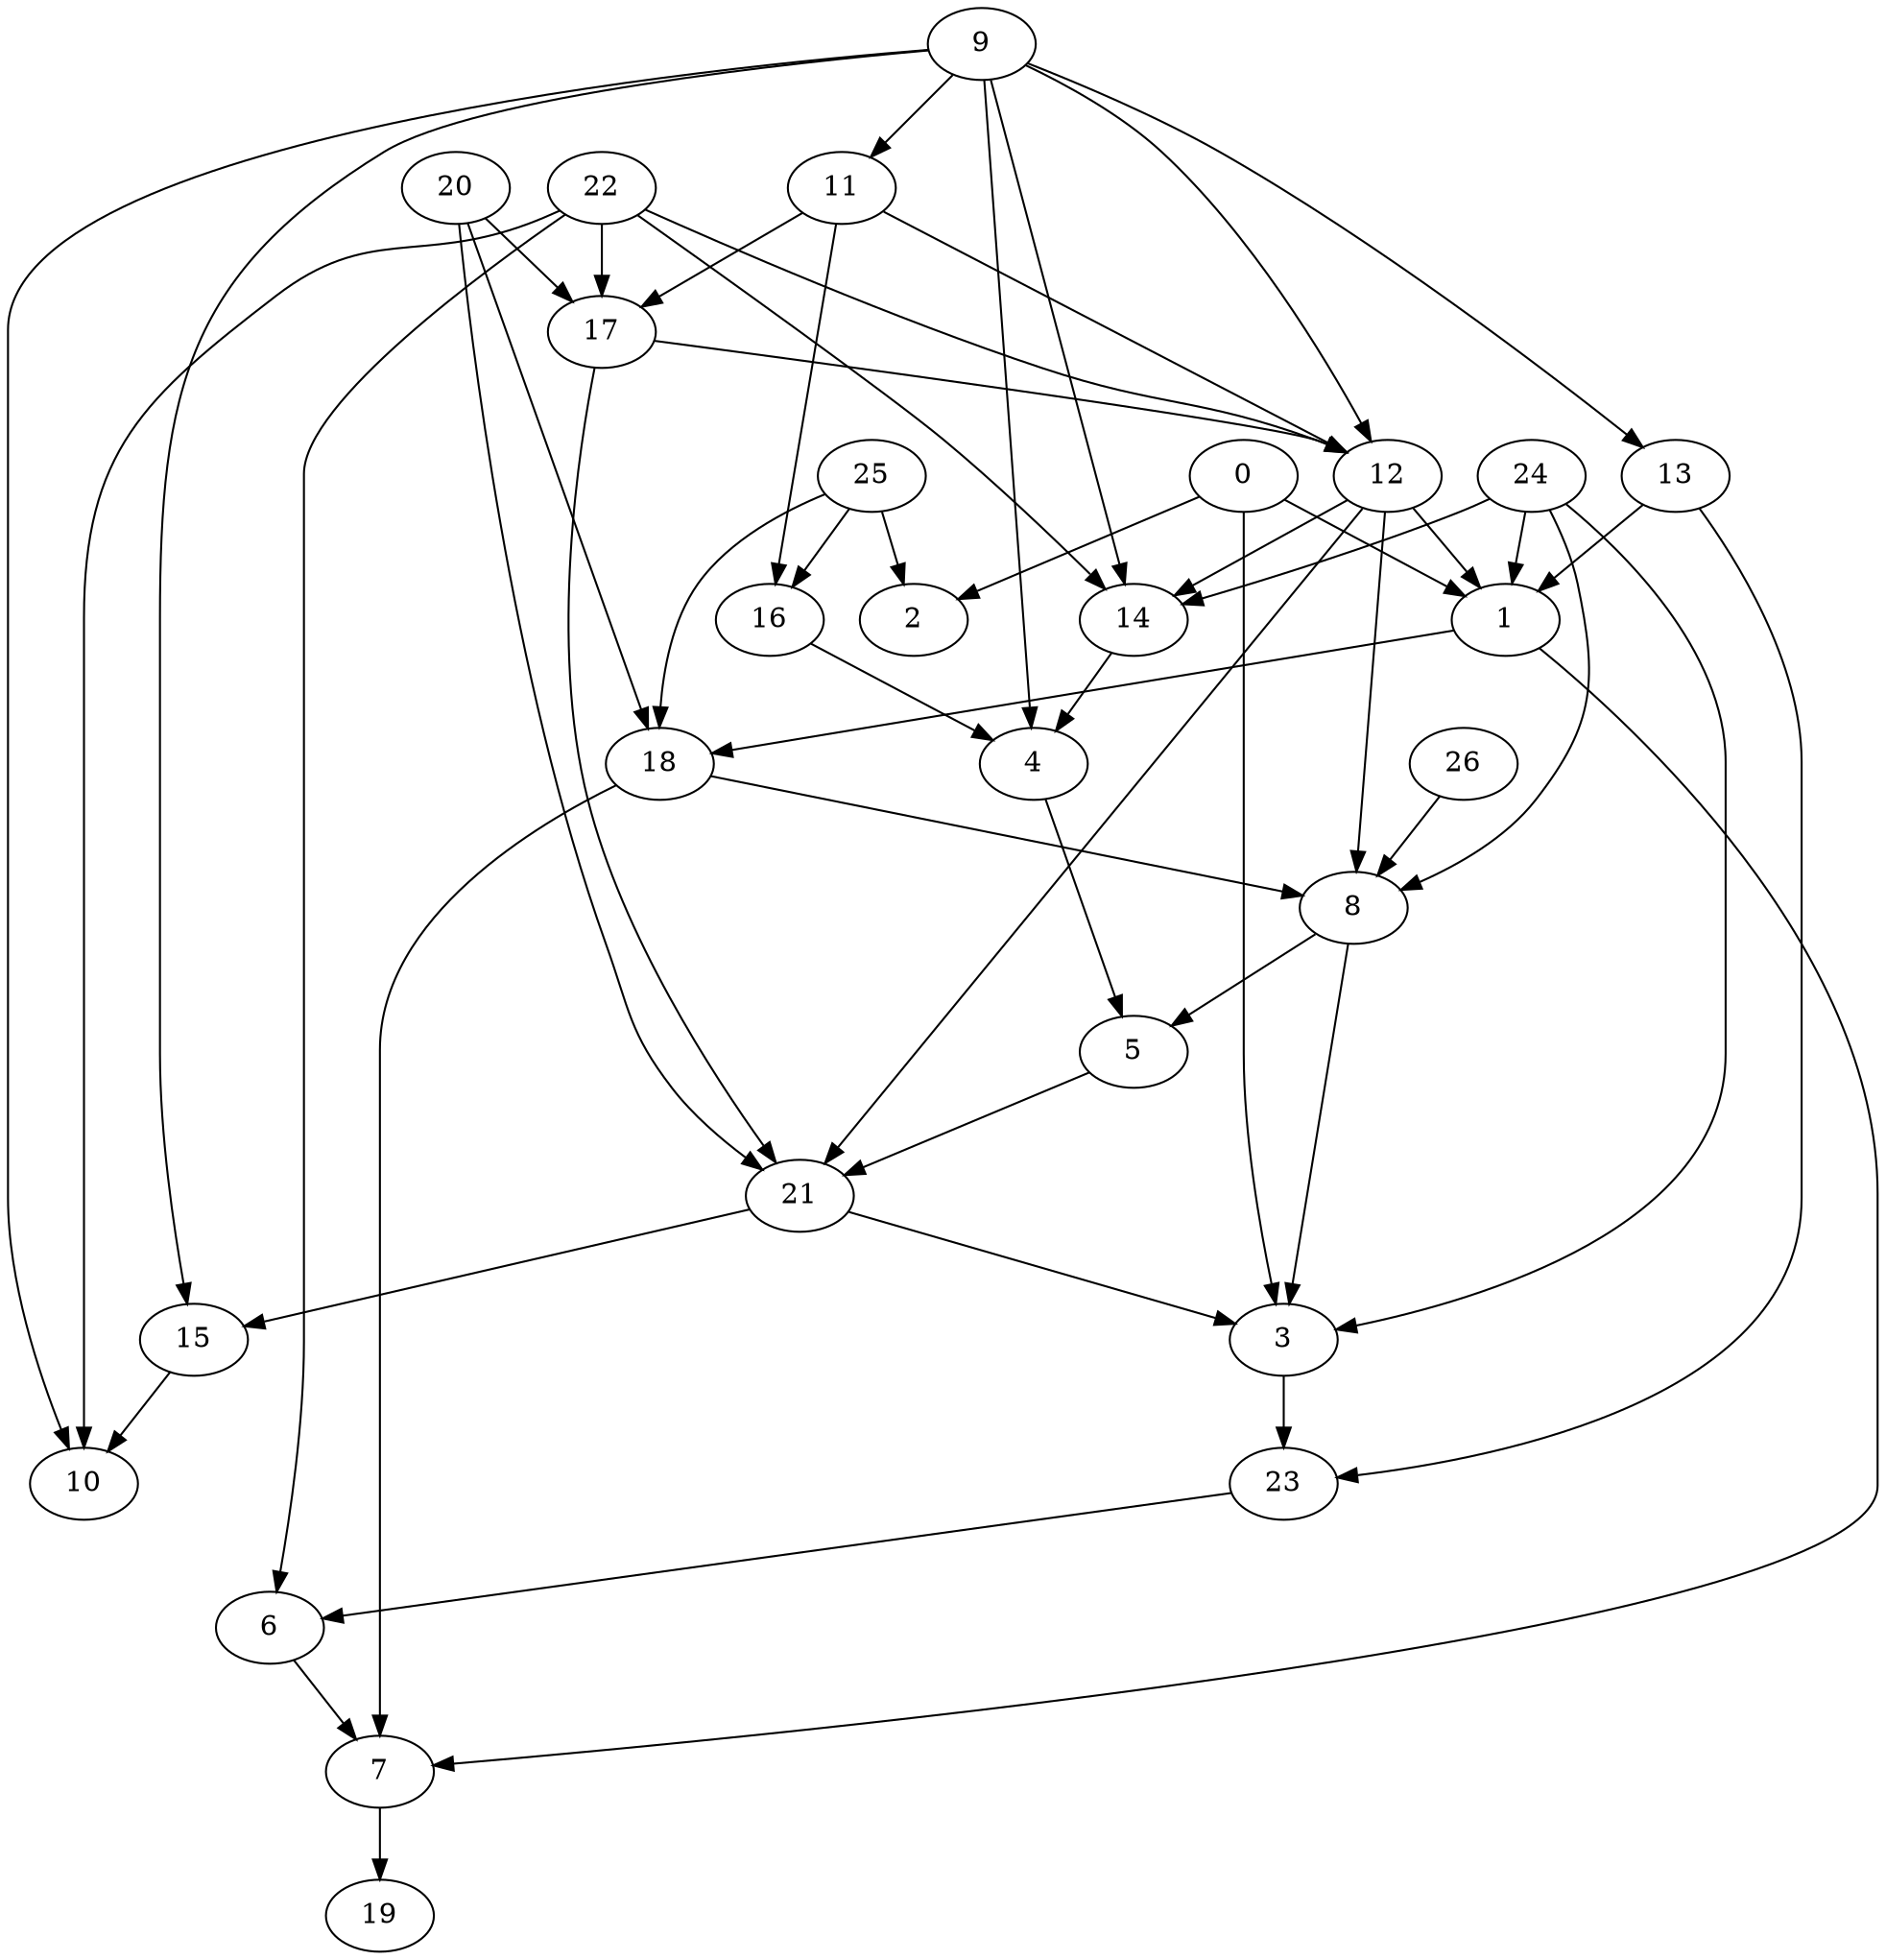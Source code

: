 strict digraph "" {
	0	 [pos="65.10152220726013,51.511383056640625"];
	1	 [pos="38.763272762298584,89.11876082420349"];
	0 -> 1;
	2	 [pos="4.413359239697456,84.85678434371948"];
	0 -> 2;
	3	 [pos="5.084625631570816,6.852290034294128"];
	0 -> 3;
	7	 [pos="48.601529002189636,61.21206879615784"];
	1 -> 7;
	18	 [pos="21.293185651302338,9.951435029506683"];
	1 -> 18;
	23	 [pos="36.805036664009094,61.57379150390625"];
	3 -> 23;
	4	 [pos="2.7225326746702194,4.758080467581749"];
	5	 [pos="65.86519479751587,86.56991720199585"];
	4 -> 5;
	21	 [pos="5.20576648414135,69.63443160057068"];
	5 -> 21;
	6	 [pos="16.591358184814453,16.51153266429901"];
	6 -> 7;
	19	 [pos="4.549558460712433,13.081678748130798"];
	7 -> 19;
	8	 [pos="16.491107642650604,44.87139284610748"];
	8 -> 3;
	8 -> 5;
	9	 [pos="58.77310633659363,64.16775584220886"];
	9 -> 4;
	10	 [pos="49.44323003292084,80.4743230342865"];
	9 -> 10;
	11	 [pos="99.65705871582031,32.282668352127075"];
	9 -> 11;
	12	 [pos="41.37206673622131,30.785909295082092"];
	9 -> 12;
	13	 [pos="79.02600169181824,20.141124725341797"];
	9 -> 13;
	14	 [pos="77.24048495292664,8.624855428934097"];
	9 -> 14;
	15	 [pos="83.02833437919617,42.53257513046265"];
	9 -> 15;
	11 -> 12;
	16	 [pos="83.84884595870972,79.09339666366577"];
	11 -> 16;
	17	 [pos="79.79922294616699,3.1920749694108963"];
	11 -> 17;
	12 -> 1;
	12 -> 8;
	12 -> 14;
	12 -> 21;
	13 -> 1;
	13 -> 23;
	14 -> 4;
	15 -> 10;
	16 -> 4;
	17 -> 12;
	17 -> 21;
	18 -> 7;
	18 -> 8;
	20	 [pos="4.157857969403267,39.567700028419495"];
	20 -> 17;
	20 -> 18;
	20 -> 21;
	21 -> 3;
	21 -> 15;
	22	 [pos="10.600785166025162,11.464554816484451"];
	22 -> 6;
	22 -> 10;
	22 -> 12;
	22 -> 14;
	22 -> 17;
	23 -> 6;
	24	 [pos="86.36665940284729,4.745792970061302"];
	24 -> 1;
	24 -> 3;
	24 -> 8;
	24 -> 14;
	25	 [pos="93.39317679405212,26.690003275871277"];
	25 -> 2;
	25 -> 16;
	25 -> 18;
	26	 [pos="90.99751114845276,44.804757833480835"];
	26 -> 8;
}
